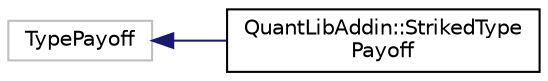 digraph "Graphical Class Hierarchy"
{
  edge [fontname="Helvetica",fontsize="10",labelfontname="Helvetica",labelfontsize="10"];
  node [fontname="Helvetica",fontsize="10",shape=record];
  rankdir="LR";
  Node10 [label="TypePayoff",height=0.2,width=0.4,color="grey75", fillcolor="white", style="filled"];
  Node10 -> Node0 [dir="back",color="midnightblue",fontsize="10",style="solid",fontname="Helvetica"];
  Node0 [label="QuantLibAddin::StrikedType\lPayoff",height=0.2,width=0.4,color="black", fillcolor="white", style="filled",URL="$class_quant_lib_addin_1_1_striked_type_payoff.html"];
}
